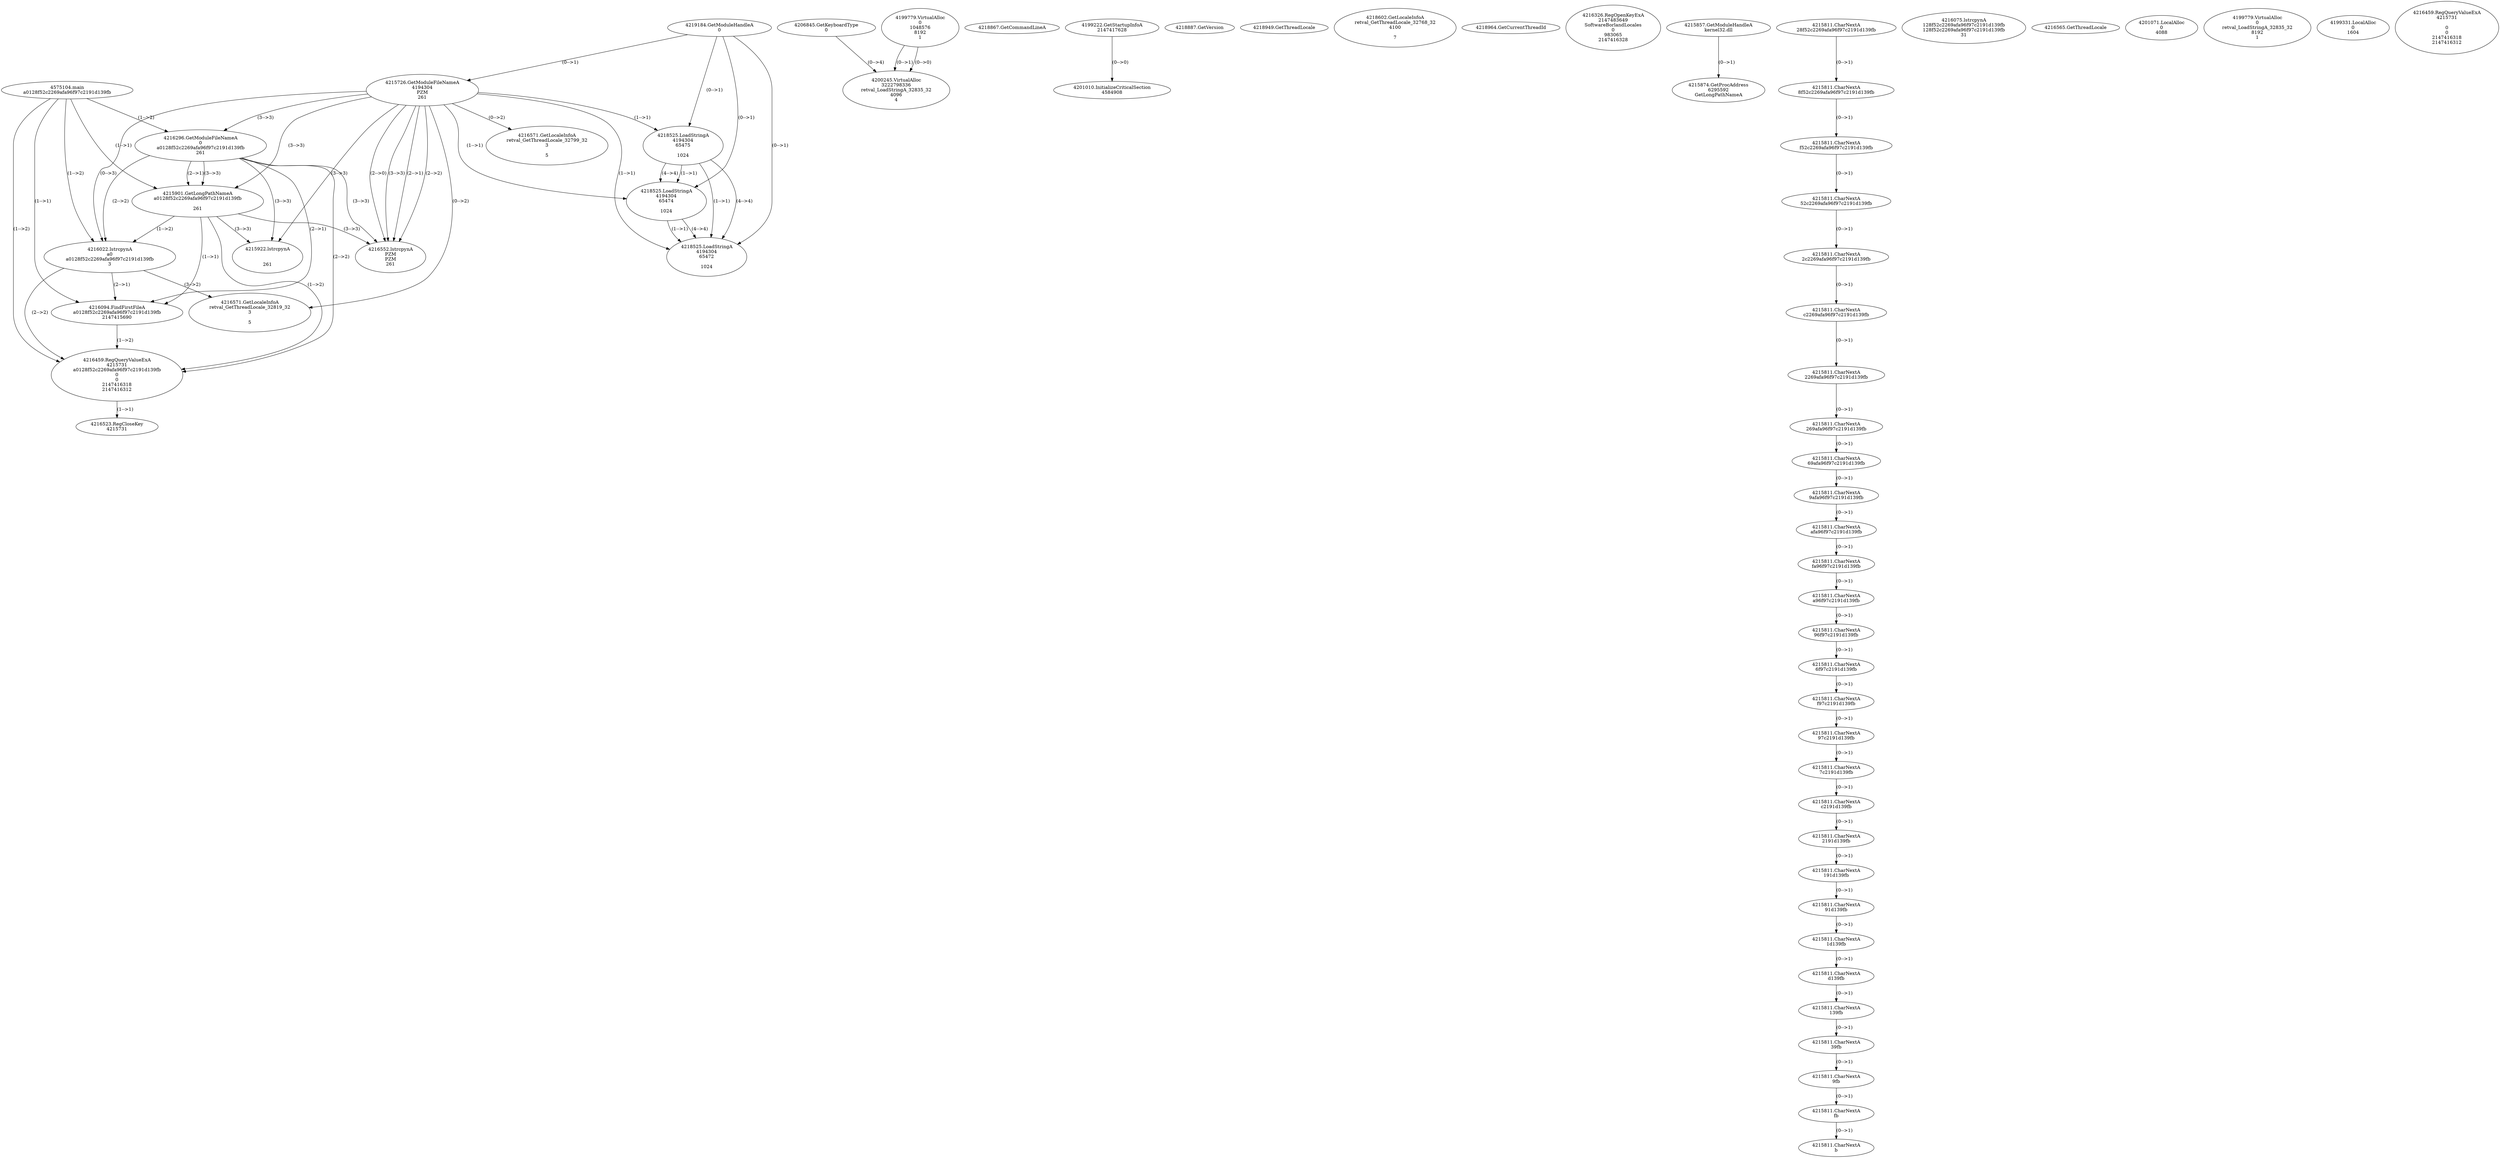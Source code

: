 // Global SCDG with merge call
digraph {
	0 [label="4575104.main
a0128f52c2269afa96f97c2191d139fb"]
	1 [label="4219184.GetModuleHandleA
0"]
	2 [label="4206845.GetKeyboardType
0"]
	3 [label="4218867.GetCommandLineA
"]
	4 [label="4199222.GetStartupInfoA
2147417628"]
	5 [label="4218887.GetVersion
"]
	6 [label="4218949.GetThreadLocale
"]
	7 [label="4218602.GetLocaleInfoA
retval_GetThreadLocale_32768_32
4100

7"]
	8 [label="4218964.GetCurrentThreadId
"]
	9 [label="4215726.GetModuleFileNameA
4194304
PZM
261"]
	1 -> 9 [label="(0-->1)"]
	10 [label="4216296.GetModuleFileNameA
0
a0128f52c2269afa96f97c2191d139fb
261"]
	0 -> 10 [label="(1-->2)"]
	9 -> 10 [label="(3-->3)"]
	11 [label="4216326.RegOpenKeyExA
2147483649
Software\Borland\Locales
0
983065
2147416328"]
	12 [label="4215857.GetModuleHandleA
kernel32.dll"]
	13 [label="4215874.GetProcAddress
6295592
GetLongPathNameA"]
	12 -> 13 [label="(0-->1)"]
	14 [label="4215901.GetLongPathNameA
a0128f52c2269afa96f97c2191d139fb

261"]
	0 -> 14 [label="(1-->1)"]
	10 -> 14 [label="(2-->1)"]
	9 -> 14 [label="(3-->3)"]
	10 -> 14 [label="(3-->3)"]
	15 [label="4216022.lstrcpynA
a0
a0128f52c2269afa96f97c2191d139fb
3"]
	0 -> 15 [label="(1-->2)"]
	10 -> 15 [label="(2-->2)"]
	14 -> 15 [label="(1-->2)"]
	9 -> 15 [label="(0-->3)"]
	16 [label="4215811.CharNextA
28f52c2269afa96f97c2191d139fb"]
	17 [label="4215811.CharNextA
8f52c2269afa96f97c2191d139fb"]
	16 -> 17 [label="(0-->1)"]
	18 [label="4215811.CharNextA
f52c2269afa96f97c2191d139fb"]
	17 -> 18 [label="(0-->1)"]
	19 [label="4215811.CharNextA
52c2269afa96f97c2191d139fb"]
	18 -> 19 [label="(0-->1)"]
	20 [label="4215811.CharNextA
2c2269afa96f97c2191d139fb"]
	19 -> 20 [label="(0-->1)"]
	21 [label="4215811.CharNextA
c2269afa96f97c2191d139fb"]
	20 -> 21 [label="(0-->1)"]
	22 [label="4215811.CharNextA
2269afa96f97c2191d139fb"]
	21 -> 22 [label="(0-->1)"]
	23 [label="4215811.CharNextA
269afa96f97c2191d139fb"]
	22 -> 23 [label="(0-->1)"]
	24 [label="4215811.CharNextA
69afa96f97c2191d139fb"]
	23 -> 24 [label="(0-->1)"]
	25 [label="4215811.CharNextA
9afa96f97c2191d139fb"]
	24 -> 25 [label="(0-->1)"]
	26 [label="4215811.CharNextA
afa96f97c2191d139fb"]
	25 -> 26 [label="(0-->1)"]
	27 [label="4215811.CharNextA
fa96f97c2191d139fb"]
	26 -> 27 [label="(0-->1)"]
	28 [label="4215811.CharNextA
a96f97c2191d139fb"]
	27 -> 28 [label="(0-->1)"]
	29 [label="4215811.CharNextA
96f97c2191d139fb"]
	28 -> 29 [label="(0-->1)"]
	30 [label="4215811.CharNextA
6f97c2191d139fb"]
	29 -> 30 [label="(0-->1)"]
	31 [label="4215811.CharNextA
f97c2191d139fb"]
	30 -> 31 [label="(0-->1)"]
	32 [label="4215811.CharNextA
97c2191d139fb"]
	31 -> 32 [label="(0-->1)"]
	33 [label="4215811.CharNextA
7c2191d139fb"]
	32 -> 33 [label="(0-->1)"]
	34 [label="4215811.CharNextA
c2191d139fb"]
	33 -> 34 [label="(0-->1)"]
	35 [label="4215811.CharNextA
2191d139fb"]
	34 -> 35 [label="(0-->1)"]
	36 [label="4215811.CharNextA
191d139fb"]
	35 -> 36 [label="(0-->1)"]
	37 [label="4215811.CharNextA
91d139fb"]
	36 -> 37 [label="(0-->1)"]
	38 [label="4215811.CharNextA
1d139fb"]
	37 -> 38 [label="(0-->1)"]
	39 [label="4215811.CharNextA
d139fb"]
	38 -> 39 [label="(0-->1)"]
	40 [label="4215811.CharNextA
139fb"]
	39 -> 40 [label="(0-->1)"]
	41 [label="4215811.CharNextA
39fb"]
	40 -> 41 [label="(0-->1)"]
	42 [label="4215811.CharNextA
9fb"]
	41 -> 42 [label="(0-->1)"]
	43 [label="4215811.CharNextA
fb"]
	42 -> 43 [label="(0-->1)"]
	44 [label="4215811.CharNextA
b"]
	43 -> 44 [label="(0-->1)"]
	45 [label="4216075.lstrcpynA
128f52c2269afa96f97c2191d139fb
128f52c2269afa96f97c2191d139fb
31"]
	46 [label="4216094.FindFirstFileA
a0128f52c2269afa96f97c2191d139fb
2147415690"]
	0 -> 46 [label="(1-->1)"]
	10 -> 46 [label="(2-->1)"]
	14 -> 46 [label="(1-->1)"]
	15 -> 46 [label="(2-->1)"]
	47 [label="4216459.RegQueryValueExA
4215731
a0128f52c2269afa96f97c2191d139fb
0
0
2147416318
2147416312"]
	0 -> 47 [label="(1-->2)"]
	10 -> 47 [label="(2-->2)"]
	14 -> 47 [label="(1-->2)"]
	15 -> 47 [label="(2-->2)"]
	46 -> 47 [label="(1-->2)"]
	48 [label="4216523.RegCloseKey
4215731"]
	47 -> 48 [label="(1-->1)"]
	49 [label="4216552.lstrcpynA
PZM
PZM
261"]
	9 -> 49 [label="(2-->1)"]
	9 -> 49 [label="(2-->2)"]
	9 -> 49 [label="(3-->3)"]
	10 -> 49 [label="(3-->3)"]
	14 -> 49 [label="(3-->3)"]
	9 -> 49 [label="(2-->0)"]
	50 [label="4216565.GetThreadLocale
"]
	51 [label="4216571.GetLocaleInfoA
retval_GetThreadLocale_32819_32
3

5"]
	9 -> 51 [label="(0-->2)"]
	15 -> 51 [label="(3-->2)"]
	52 [label="4218525.LoadStringA
4194304
65475

1024"]
	1 -> 52 [label="(0-->1)"]
	9 -> 52 [label="(1-->1)"]
	53 [label="4218525.LoadStringA
4194304
65474

1024"]
	1 -> 53 [label="(0-->1)"]
	9 -> 53 [label="(1-->1)"]
	52 -> 53 [label="(1-->1)"]
	52 -> 53 [label="(4-->4)"]
	54 [label="4218525.LoadStringA
4194304
65472

1024"]
	1 -> 54 [label="(0-->1)"]
	9 -> 54 [label="(1-->1)"]
	52 -> 54 [label="(1-->1)"]
	53 -> 54 [label="(1-->1)"]
	52 -> 54 [label="(4-->4)"]
	53 -> 54 [label="(4-->4)"]
	55 [label="4201010.InitializeCriticalSection
4584908"]
	4 -> 55 [label="(0-->0)"]
	56 [label="4201071.LocalAlloc
0
4088"]
	57 [label="4199779.VirtualAlloc
0
retval_LoadStringA_32835_32
8192
1"]
	58 [label="4199331.LocalAlloc
0
1604"]
	59 [label="4215922.lstrcpynA


261"]
	9 -> 59 [label="(3-->3)"]
	10 -> 59 [label="(3-->3)"]
	14 -> 59 [label="(3-->3)"]
	60 [label="4216459.RegQueryValueExA
4215731

0
0
2147416318
2147416312"]
	61 [label="4216571.GetLocaleInfoA
retval_GetThreadLocale_32799_32
3

5"]
	9 -> 61 [label="(0-->2)"]
	62 [label="4199779.VirtualAlloc
0
1048576
8192
1"]
	63 [label="4200245.VirtualAlloc
3222798336
retval_LoadStringA_32835_32
4096
4"]
	62 -> 63 [label="(0-->1)"]
	2 -> 63 [label="(0-->4)"]
	62 -> 63 [label="(0-->0)"]
}
